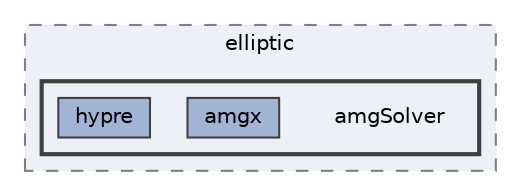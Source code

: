 digraph "solvers/elliptic/amgSolver"
{
 // LATEX_PDF_SIZE
  bgcolor="transparent";
  edge [fontname=Helvetica,fontsize=10,labelfontname=Helvetica,labelfontsize=10];
  node [fontname=Helvetica,fontsize=10,shape=box,height=0.2,width=0.4];
  compound=true
  subgraph clusterdir_37358d9914dc007bcced76f54f299790 {
    graph [ bgcolor="#edf0f7", pencolor="grey50", label="elliptic", fontname=Helvetica,fontsize=10 style="filled,dashed", URL="dir_37358d9914dc007bcced76f54f299790.html",tooltip=""]
  subgraph clusterdir_a8e33db78d3b7b9ae9864ab051f3c688 {
    graph [ bgcolor="#edf0f7", pencolor="grey25", label="", fontname=Helvetica,fontsize=10 style="filled,bold", URL="dir_a8e33db78d3b7b9ae9864ab051f3c688.html",tooltip=""]
    dir_a8e33db78d3b7b9ae9864ab051f3c688 [shape=plaintext, label="amgSolver"];
  dir_3af747521b11336dd6508276693231f0 [label="amgx", fillcolor="#a2b4d6", color="grey25", style="filled", URL="dir_3af747521b11336dd6508276693231f0.html",tooltip=""];
  dir_37b6bf50c177182db54ab29c5bcae540 [label="hypre", fillcolor="#a2b4d6", color="grey25", style="filled", URL="dir_37b6bf50c177182db54ab29c5bcae540.html",tooltip=""];
  }
  }
}
